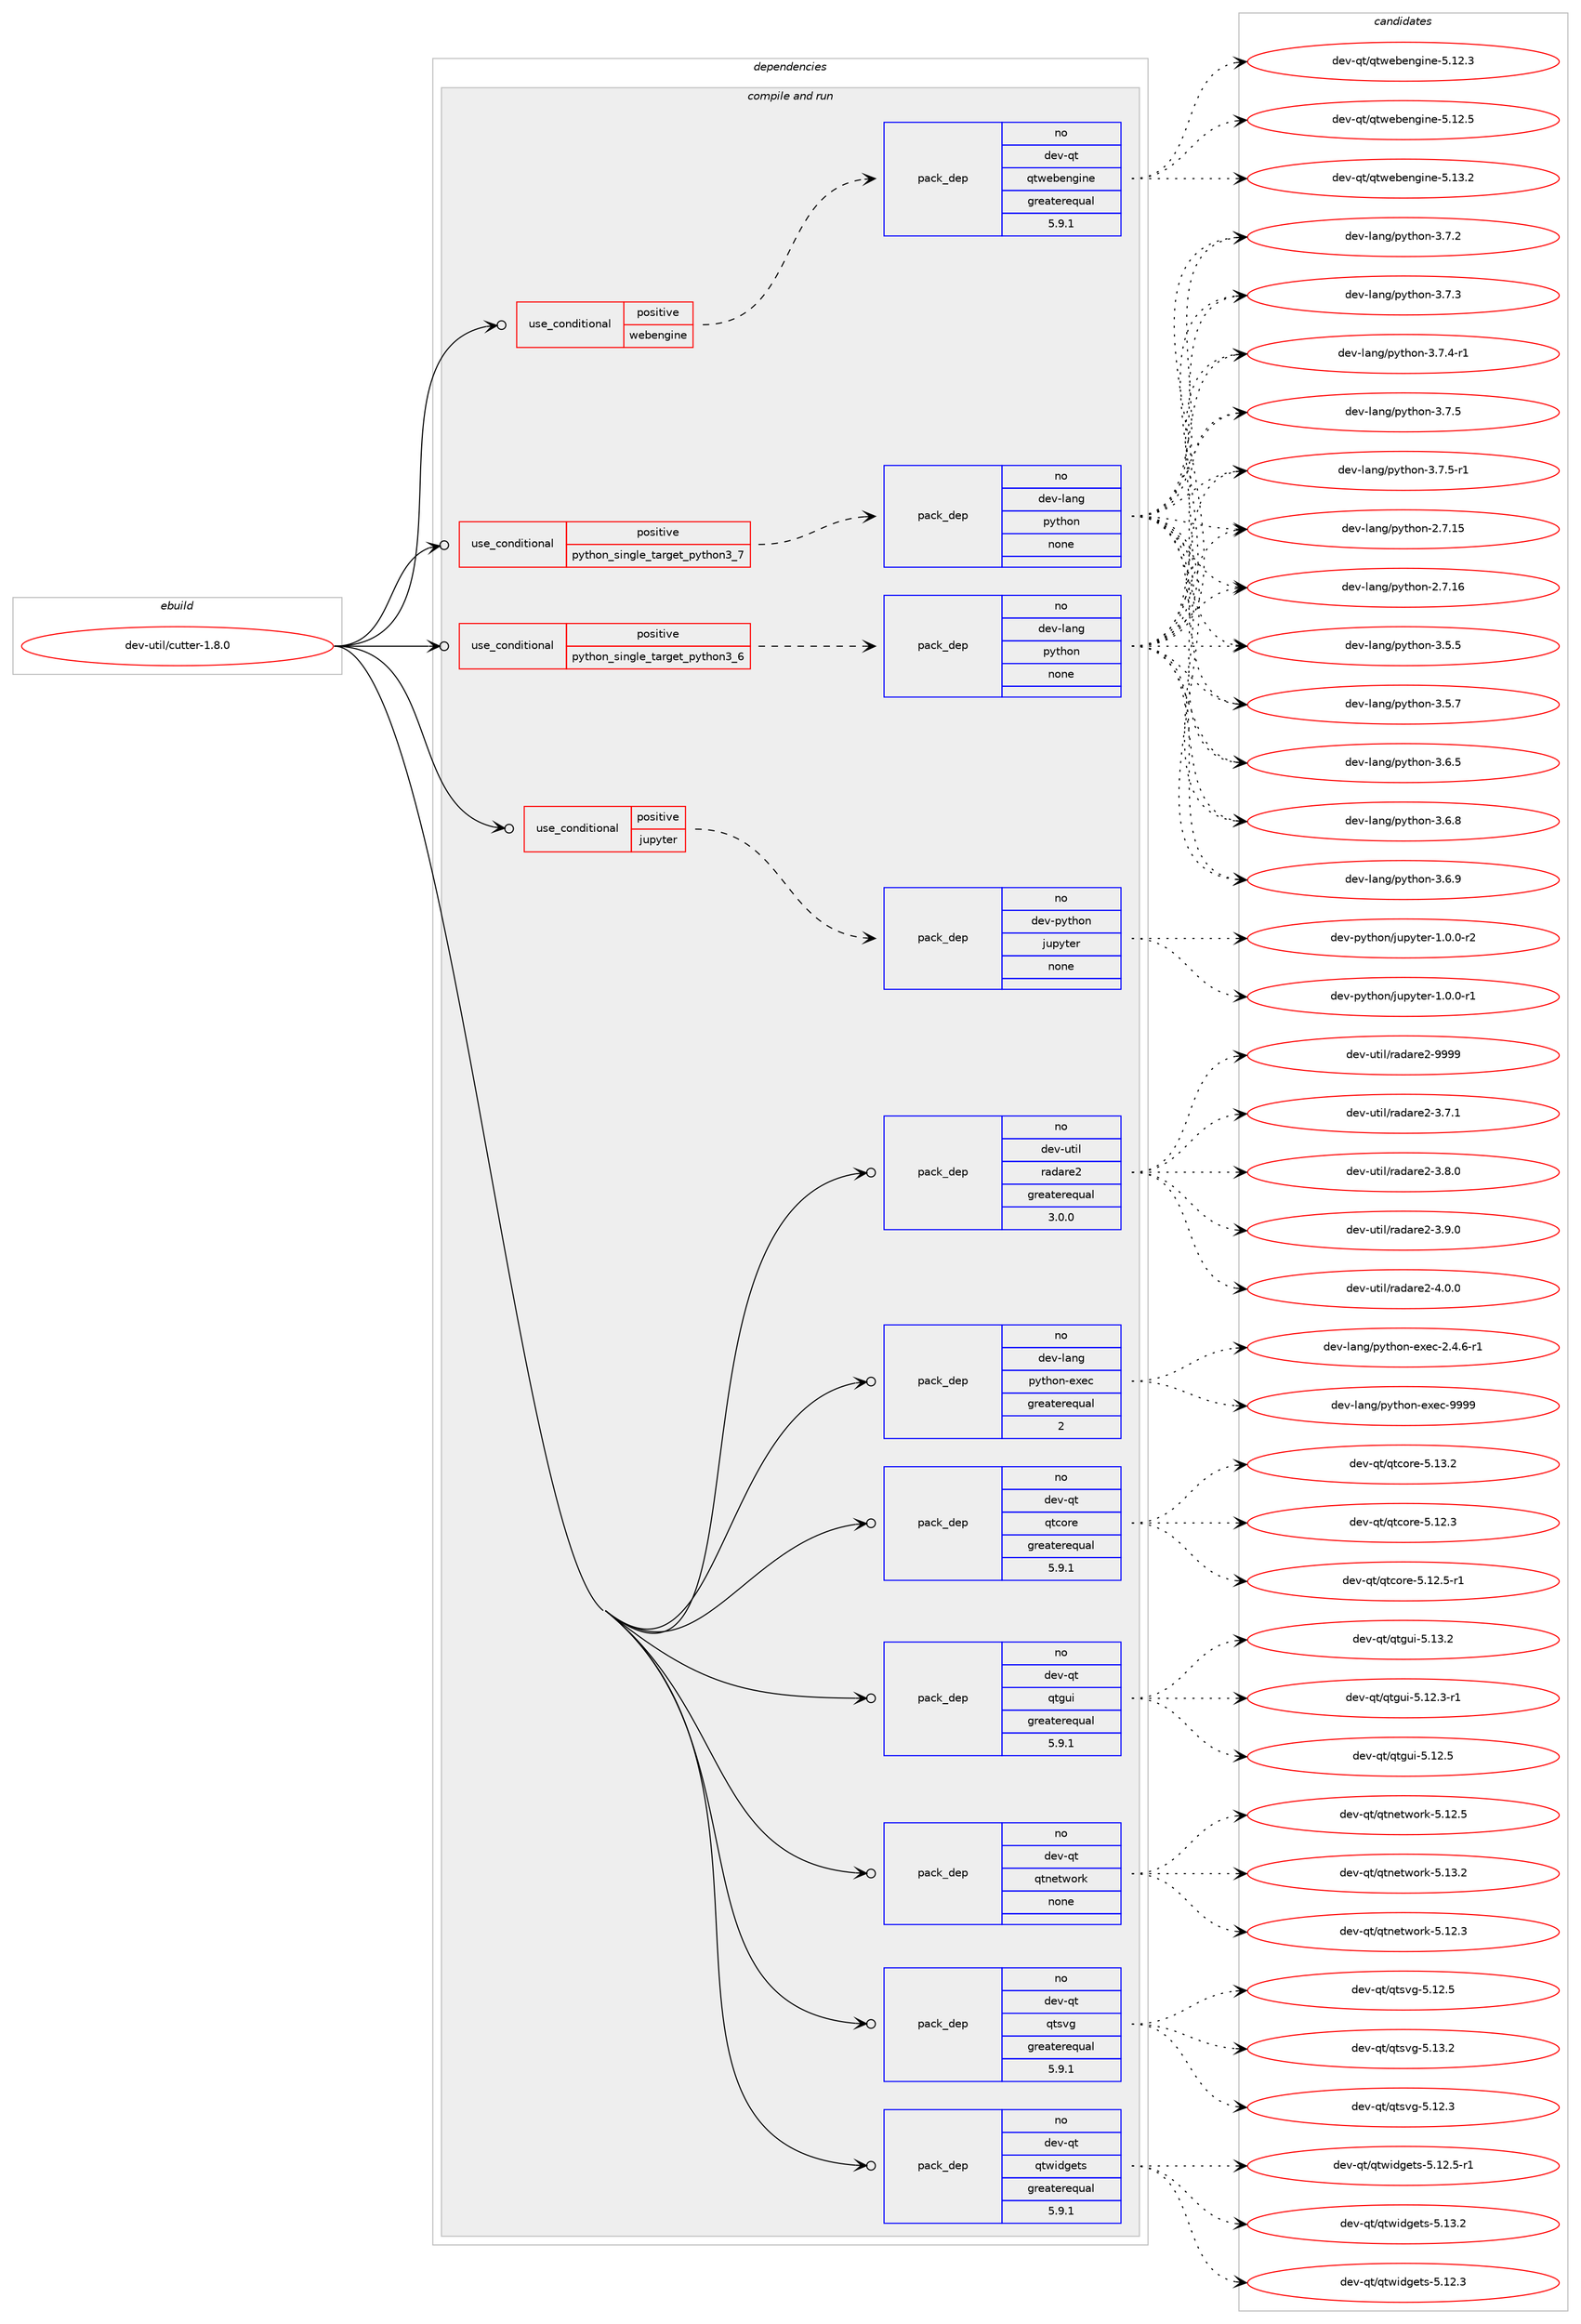 digraph prolog {

# *************
# Graph options
# *************

newrank=true;
concentrate=true;
compound=true;
graph [rankdir=LR,fontname=Helvetica,fontsize=10,ranksep=1.5];#, ranksep=2.5, nodesep=0.2];
edge  [arrowhead=vee];
node  [fontname=Helvetica,fontsize=10];

# **********
# The ebuild
# **********

subgraph cluster_leftcol {
color=gray;
rank=same;
label=<<i>ebuild</i>>;
id [label="dev-util/cutter-1.8.0", color=red, width=4, href="../dev-util/cutter-1.8.0.svg"];
}

# ****************
# The dependencies
# ****************

subgraph cluster_midcol {
color=gray;
label=<<i>dependencies</i>>;
subgraph cluster_compile {
fillcolor="#eeeeee";
style=filled;
label=<<i>compile</i>>;
}
subgraph cluster_compileandrun {
fillcolor="#eeeeee";
style=filled;
label=<<i>compile and run</i>>;
subgraph cond182393 {
dependency727976 [label=<<TABLE BORDER="0" CELLBORDER="1" CELLSPACING="0" CELLPADDING="4"><TR><TD ROWSPAN="3" CELLPADDING="10">use_conditional</TD></TR><TR><TD>positive</TD></TR><TR><TD>jupyter</TD></TR></TABLE>>, shape=none, color=red];
subgraph pack533457 {
dependency727977 [label=<<TABLE BORDER="0" CELLBORDER="1" CELLSPACING="0" CELLPADDING="4" WIDTH="220"><TR><TD ROWSPAN="6" CELLPADDING="30">pack_dep</TD></TR><TR><TD WIDTH="110">no</TD></TR><TR><TD>dev-python</TD></TR><TR><TD>jupyter</TD></TR><TR><TD>none</TD></TR><TR><TD></TD></TR></TABLE>>, shape=none, color=blue];
}
dependency727976:e -> dependency727977:w [weight=20,style="dashed",arrowhead="vee"];
}
id:e -> dependency727976:w [weight=20,style="solid",arrowhead="odotvee"];
subgraph cond182394 {
dependency727978 [label=<<TABLE BORDER="0" CELLBORDER="1" CELLSPACING="0" CELLPADDING="4"><TR><TD ROWSPAN="3" CELLPADDING="10">use_conditional</TD></TR><TR><TD>positive</TD></TR><TR><TD>python_single_target_python3_6</TD></TR></TABLE>>, shape=none, color=red];
subgraph pack533458 {
dependency727979 [label=<<TABLE BORDER="0" CELLBORDER="1" CELLSPACING="0" CELLPADDING="4" WIDTH="220"><TR><TD ROWSPAN="6" CELLPADDING="30">pack_dep</TD></TR><TR><TD WIDTH="110">no</TD></TR><TR><TD>dev-lang</TD></TR><TR><TD>python</TD></TR><TR><TD>none</TD></TR><TR><TD></TD></TR></TABLE>>, shape=none, color=blue];
}
dependency727978:e -> dependency727979:w [weight=20,style="dashed",arrowhead="vee"];
}
id:e -> dependency727978:w [weight=20,style="solid",arrowhead="odotvee"];
subgraph cond182395 {
dependency727980 [label=<<TABLE BORDER="0" CELLBORDER="1" CELLSPACING="0" CELLPADDING="4"><TR><TD ROWSPAN="3" CELLPADDING="10">use_conditional</TD></TR><TR><TD>positive</TD></TR><TR><TD>python_single_target_python3_7</TD></TR></TABLE>>, shape=none, color=red];
subgraph pack533459 {
dependency727981 [label=<<TABLE BORDER="0" CELLBORDER="1" CELLSPACING="0" CELLPADDING="4" WIDTH="220"><TR><TD ROWSPAN="6" CELLPADDING="30">pack_dep</TD></TR><TR><TD WIDTH="110">no</TD></TR><TR><TD>dev-lang</TD></TR><TR><TD>python</TD></TR><TR><TD>none</TD></TR><TR><TD></TD></TR></TABLE>>, shape=none, color=blue];
}
dependency727980:e -> dependency727981:w [weight=20,style="dashed",arrowhead="vee"];
}
id:e -> dependency727980:w [weight=20,style="solid",arrowhead="odotvee"];
subgraph cond182396 {
dependency727982 [label=<<TABLE BORDER="0" CELLBORDER="1" CELLSPACING="0" CELLPADDING="4"><TR><TD ROWSPAN="3" CELLPADDING="10">use_conditional</TD></TR><TR><TD>positive</TD></TR><TR><TD>webengine</TD></TR></TABLE>>, shape=none, color=red];
subgraph pack533460 {
dependency727983 [label=<<TABLE BORDER="0" CELLBORDER="1" CELLSPACING="0" CELLPADDING="4" WIDTH="220"><TR><TD ROWSPAN="6" CELLPADDING="30">pack_dep</TD></TR><TR><TD WIDTH="110">no</TD></TR><TR><TD>dev-qt</TD></TR><TR><TD>qtwebengine</TD></TR><TR><TD>greaterequal</TD></TR><TR><TD>5.9.1</TD></TR></TABLE>>, shape=none, color=blue];
}
dependency727982:e -> dependency727983:w [weight=20,style="dashed",arrowhead="vee"];
}
id:e -> dependency727982:w [weight=20,style="solid",arrowhead="odotvee"];
subgraph pack533461 {
dependency727984 [label=<<TABLE BORDER="0" CELLBORDER="1" CELLSPACING="0" CELLPADDING="4" WIDTH="220"><TR><TD ROWSPAN="6" CELLPADDING="30">pack_dep</TD></TR><TR><TD WIDTH="110">no</TD></TR><TR><TD>dev-lang</TD></TR><TR><TD>python-exec</TD></TR><TR><TD>greaterequal</TD></TR><TR><TD>2</TD></TR></TABLE>>, shape=none, color=blue];
}
id:e -> dependency727984:w [weight=20,style="solid",arrowhead="odotvee"];
subgraph pack533462 {
dependency727985 [label=<<TABLE BORDER="0" CELLBORDER="1" CELLSPACING="0" CELLPADDING="4" WIDTH="220"><TR><TD ROWSPAN="6" CELLPADDING="30">pack_dep</TD></TR><TR><TD WIDTH="110">no</TD></TR><TR><TD>dev-qt</TD></TR><TR><TD>qtcore</TD></TR><TR><TD>greaterequal</TD></TR><TR><TD>5.9.1</TD></TR></TABLE>>, shape=none, color=blue];
}
id:e -> dependency727985:w [weight=20,style="solid",arrowhead="odotvee"];
subgraph pack533463 {
dependency727986 [label=<<TABLE BORDER="0" CELLBORDER="1" CELLSPACING="0" CELLPADDING="4" WIDTH="220"><TR><TD ROWSPAN="6" CELLPADDING="30">pack_dep</TD></TR><TR><TD WIDTH="110">no</TD></TR><TR><TD>dev-qt</TD></TR><TR><TD>qtgui</TD></TR><TR><TD>greaterequal</TD></TR><TR><TD>5.9.1</TD></TR></TABLE>>, shape=none, color=blue];
}
id:e -> dependency727986:w [weight=20,style="solid",arrowhead="odotvee"];
subgraph pack533464 {
dependency727987 [label=<<TABLE BORDER="0" CELLBORDER="1" CELLSPACING="0" CELLPADDING="4" WIDTH="220"><TR><TD ROWSPAN="6" CELLPADDING="30">pack_dep</TD></TR><TR><TD WIDTH="110">no</TD></TR><TR><TD>dev-qt</TD></TR><TR><TD>qtnetwork</TD></TR><TR><TD>none</TD></TR><TR><TD></TD></TR></TABLE>>, shape=none, color=blue];
}
id:e -> dependency727987:w [weight=20,style="solid",arrowhead="odotvee"];
subgraph pack533465 {
dependency727988 [label=<<TABLE BORDER="0" CELLBORDER="1" CELLSPACING="0" CELLPADDING="4" WIDTH="220"><TR><TD ROWSPAN="6" CELLPADDING="30">pack_dep</TD></TR><TR><TD WIDTH="110">no</TD></TR><TR><TD>dev-qt</TD></TR><TR><TD>qtsvg</TD></TR><TR><TD>greaterequal</TD></TR><TR><TD>5.9.1</TD></TR></TABLE>>, shape=none, color=blue];
}
id:e -> dependency727988:w [weight=20,style="solid",arrowhead="odotvee"];
subgraph pack533466 {
dependency727989 [label=<<TABLE BORDER="0" CELLBORDER="1" CELLSPACING="0" CELLPADDING="4" WIDTH="220"><TR><TD ROWSPAN="6" CELLPADDING="30">pack_dep</TD></TR><TR><TD WIDTH="110">no</TD></TR><TR><TD>dev-qt</TD></TR><TR><TD>qtwidgets</TD></TR><TR><TD>greaterequal</TD></TR><TR><TD>5.9.1</TD></TR></TABLE>>, shape=none, color=blue];
}
id:e -> dependency727989:w [weight=20,style="solid",arrowhead="odotvee"];
subgraph pack533467 {
dependency727990 [label=<<TABLE BORDER="0" CELLBORDER="1" CELLSPACING="0" CELLPADDING="4" WIDTH="220"><TR><TD ROWSPAN="6" CELLPADDING="30">pack_dep</TD></TR><TR><TD WIDTH="110">no</TD></TR><TR><TD>dev-util</TD></TR><TR><TD>radare2</TD></TR><TR><TD>greaterequal</TD></TR><TR><TD>3.0.0</TD></TR></TABLE>>, shape=none, color=blue];
}
id:e -> dependency727990:w [weight=20,style="solid",arrowhead="odotvee"];
}
subgraph cluster_run {
fillcolor="#eeeeee";
style=filled;
label=<<i>run</i>>;
}
}

# **************
# The candidates
# **************

subgraph cluster_choices {
rank=same;
color=gray;
label=<<i>candidates</i>>;

subgraph choice533457 {
color=black;
nodesep=1;
choice10010111845112121116104111110471061171121211161011144549464846484511449 [label="dev-python/jupyter-1.0.0-r1", color=red, width=4,href="../dev-python/jupyter-1.0.0-r1.svg"];
choice10010111845112121116104111110471061171121211161011144549464846484511450 [label="dev-python/jupyter-1.0.0-r2", color=red, width=4,href="../dev-python/jupyter-1.0.0-r2.svg"];
dependency727977:e -> choice10010111845112121116104111110471061171121211161011144549464846484511449:w [style=dotted,weight="100"];
dependency727977:e -> choice10010111845112121116104111110471061171121211161011144549464846484511450:w [style=dotted,weight="100"];
}
subgraph choice533458 {
color=black;
nodesep=1;
choice10010111845108971101034711212111610411111045504655464953 [label="dev-lang/python-2.7.15", color=red, width=4,href="../dev-lang/python-2.7.15.svg"];
choice10010111845108971101034711212111610411111045504655464954 [label="dev-lang/python-2.7.16", color=red, width=4,href="../dev-lang/python-2.7.16.svg"];
choice100101118451089711010347112121116104111110455146534653 [label="dev-lang/python-3.5.5", color=red, width=4,href="../dev-lang/python-3.5.5.svg"];
choice100101118451089711010347112121116104111110455146534655 [label="dev-lang/python-3.5.7", color=red, width=4,href="../dev-lang/python-3.5.7.svg"];
choice100101118451089711010347112121116104111110455146544653 [label="dev-lang/python-3.6.5", color=red, width=4,href="../dev-lang/python-3.6.5.svg"];
choice100101118451089711010347112121116104111110455146544656 [label="dev-lang/python-3.6.8", color=red, width=4,href="../dev-lang/python-3.6.8.svg"];
choice100101118451089711010347112121116104111110455146544657 [label="dev-lang/python-3.6.9", color=red, width=4,href="../dev-lang/python-3.6.9.svg"];
choice100101118451089711010347112121116104111110455146554650 [label="dev-lang/python-3.7.2", color=red, width=4,href="../dev-lang/python-3.7.2.svg"];
choice100101118451089711010347112121116104111110455146554651 [label="dev-lang/python-3.7.3", color=red, width=4,href="../dev-lang/python-3.7.3.svg"];
choice1001011184510897110103471121211161041111104551465546524511449 [label="dev-lang/python-3.7.4-r1", color=red, width=4,href="../dev-lang/python-3.7.4-r1.svg"];
choice100101118451089711010347112121116104111110455146554653 [label="dev-lang/python-3.7.5", color=red, width=4,href="../dev-lang/python-3.7.5.svg"];
choice1001011184510897110103471121211161041111104551465546534511449 [label="dev-lang/python-3.7.5-r1", color=red, width=4,href="../dev-lang/python-3.7.5-r1.svg"];
dependency727979:e -> choice10010111845108971101034711212111610411111045504655464953:w [style=dotted,weight="100"];
dependency727979:e -> choice10010111845108971101034711212111610411111045504655464954:w [style=dotted,weight="100"];
dependency727979:e -> choice100101118451089711010347112121116104111110455146534653:w [style=dotted,weight="100"];
dependency727979:e -> choice100101118451089711010347112121116104111110455146534655:w [style=dotted,weight="100"];
dependency727979:e -> choice100101118451089711010347112121116104111110455146544653:w [style=dotted,weight="100"];
dependency727979:e -> choice100101118451089711010347112121116104111110455146544656:w [style=dotted,weight="100"];
dependency727979:e -> choice100101118451089711010347112121116104111110455146544657:w [style=dotted,weight="100"];
dependency727979:e -> choice100101118451089711010347112121116104111110455146554650:w [style=dotted,weight="100"];
dependency727979:e -> choice100101118451089711010347112121116104111110455146554651:w [style=dotted,weight="100"];
dependency727979:e -> choice1001011184510897110103471121211161041111104551465546524511449:w [style=dotted,weight="100"];
dependency727979:e -> choice100101118451089711010347112121116104111110455146554653:w [style=dotted,weight="100"];
dependency727979:e -> choice1001011184510897110103471121211161041111104551465546534511449:w [style=dotted,weight="100"];
}
subgraph choice533459 {
color=black;
nodesep=1;
choice10010111845108971101034711212111610411111045504655464953 [label="dev-lang/python-2.7.15", color=red, width=4,href="../dev-lang/python-2.7.15.svg"];
choice10010111845108971101034711212111610411111045504655464954 [label="dev-lang/python-2.7.16", color=red, width=4,href="../dev-lang/python-2.7.16.svg"];
choice100101118451089711010347112121116104111110455146534653 [label="dev-lang/python-3.5.5", color=red, width=4,href="../dev-lang/python-3.5.5.svg"];
choice100101118451089711010347112121116104111110455146534655 [label="dev-lang/python-3.5.7", color=red, width=4,href="../dev-lang/python-3.5.7.svg"];
choice100101118451089711010347112121116104111110455146544653 [label="dev-lang/python-3.6.5", color=red, width=4,href="../dev-lang/python-3.6.5.svg"];
choice100101118451089711010347112121116104111110455146544656 [label="dev-lang/python-3.6.8", color=red, width=4,href="../dev-lang/python-3.6.8.svg"];
choice100101118451089711010347112121116104111110455146544657 [label="dev-lang/python-3.6.9", color=red, width=4,href="../dev-lang/python-3.6.9.svg"];
choice100101118451089711010347112121116104111110455146554650 [label="dev-lang/python-3.7.2", color=red, width=4,href="../dev-lang/python-3.7.2.svg"];
choice100101118451089711010347112121116104111110455146554651 [label="dev-lang/python-3.7.3", color=red, width=4,href="../dev-lang/python-3.7.3.svg"];
choice1001011184510897110103471121211161041111104551465546524511449 [label="dev-lang/python-3.7.4-r1", color=red, width=4,href="../dev-lang/python-3.7.4-r1.svg"];
choice100101118451089711010347112121116104111110455146554653 [label="dev-lang/python-3.7.5", color=red, width=4,href="../dev-lang/python-3.7.5.svg"];
choice1001011184510897110103471121211161041111104551465546534511449 [label="dev-lang/python-3.7.5-r1", color=red, width=4,href="../dev-lang/python-3.7.5-r1.svg"];
dependency727981:e -> choice10010111845108971101034711212111610411111045504655464953:w [style=dotted,weight="100"];
dependency727981:e -> choice10010111845108971101034711212111610411111045504655464954:w [style=dotted,weight="100"];
dependency727981:e -> choice100101118451089711010347112121116104111110455146534653:w [style=dotted,weight="100"];
dependency727981:e -> choice100101118451089711010347112121116104111110455146534655:w [style=dotted,weight="100"];
dependency727981:e -> choice100101118451089711010347112121116104111110455146544653:w [style=dotted,weight="100"];
dependency727981:e -> choice100101118451089711010347112121116104111110455146544656:w [style=dotted,weight="100"];
dependency727981:e -> choice100101118451089711010347112121116104111110455146544657:w [style=dotted,weight="100"];
dependency727981:e -> choice100101118451089711010347112121116104111110455146554650:w [style=dotted,weight="100"];
dependency727981:e -> choice100101118451089711010347112121116104111110455146554651:w [style=dotted,weight="100"];
dependency727981:e -> choice1001011184510897110103471121211161041111104551465546524511449:w [style=dotted,weight="100"];
dependency727981:e -> choice100101118451089711010347112121116104111110455146554653:w [style=dotted,weight="100"];
dependency727981:e -> choice1001011184510897110103471121211161041111104551465546534511449:w [style=dotted,weight="100"];
}
subgraph choice533460 {
color=black;
nodesep=1;
choice10010111845113116471131161191019810111010310511010145534649504651 [label="dev-qt/qtwebengine-5.12.3", color=red, width=4,href="../dev-qt/qtwebengine-5.12.3.svg"];
choice10010111845113116471131161191019810111010310511010145534649504653 [label="dev-qt/qtwebengine-5.12.5", color=red, width=4,href="../dev-qt/qtwebengine-5.12.5.svg"];
choice10010111845113116471131161191019810111010310511010145534649514650 [label="dev-qt/qtwebengine-5.13.2", color=red, width=4,href="../dev-qt/qtwebengine-5.13.2.svg"];
dependency727983:e -> choice10010111845113116471131161191019810111010310511010145534649504651:w [style=dotted,weight="100"];
dependency727983:e -> choice10010111845113116471131161191019810111010310511010145534649504653:w [style=dotted,weight="100"];
dependency727983:e -> choice10010111845113116471131161191019810111010310511010145534649514650:w [style=dotted,weight="100"];
}
subgraph choice533461 {
color=black;
nodesep=1;
choice10010111845108971101034711212111610411111045101120101994550465246544511449 [label="dev-lang/python-exec-2.4.6-r1", color=red, width=4,href="../dev-lang/python-exec-2.4.6-r1.svg"];
choice10010111845108971101034711212111610411111045101120101994557575757 [label="dev-lang/python-exec-9999", color=red, width=4,href="../dev-lang/python-exec-9999.svg"];
dependency727984:e -> choice10010111845108971101034711212111610411111045101120101994550465246544511449:w [style=dotted,weight="100"];
dependency727984:e -> choice10010111845108971101034711212111610411111045101120101994557575757:w [style=dotted,weight="100"];
}
subgraph choice533462 {
color=black;
nodesep=1;
choice10010111845113116471131169911111410145534649504651 [label="dev-qt/qtcore-5.12.3", color=red, width=4,href="../dev-qt/qtcore-5.12.3.svg"];
choice100101118451131164711311699111114101455346495046534511449 [label="dev-qt/qtcore-5.12.5-r1", color=red, width=4,href="../dev-qt/qtcore-5.12.5-r1.svg"];
choice10010111845113116471131169911111410145534649514650 [label="dev-qt/qtcore-5.13.2", color=red, width=4,href="../dev-qt/qtcore-5.13.2.svg"];
dependency727985:e -> choice10010111845113116471131169911111410145534649504651:w [style=dotted,weight="100"];
dependency727985:e -> choice100101118451131164711311699111114101455346495046534511449:w [style=dotted,weight="100"];
dependency727985:e -> choice10010111845113116471131169911111410145534649514650:w [style=dotted,weight="100"];
}
subgraph choice533463 {
color=black;
nodesep=1;
choice1001011184511311647113116103117105455346495046514511449 [label="dev-qt/qtgui-5.12.3-r1", color=red, width=4,href="../dev-qt/qtgui-5.12.3-r1.svg"];
choice100101118451131164711311610311710545534649504653 [label="dev-qt/qtgui-5.12.5", color=red, width=4,href="../dev-qt/qtgui-5.12.5.svg"];
choice100101118451131164711311610311710545534649514650 [label="dev-qt/qtgui-5.13.2", color=red, width=4,href="../dev-qt/qtgui-5.13.2.svg"];
dependency727986:e -> choice1001011184511311647113116103117105455346495046514511449:w [style=dotted,weight="100"];
dependency727986:e -> choice100101118451131164711311610311710545534649504653:w [style=dotted,weight="100"];
dependency727986:e -> choice100101118451131164711311610311710545534649514650:w [style=dotted,weight="100"];
}
subgraph choice533464 {
color=black;
nodesep=1;
choice100101118451131164711311611010111611911111410745534649504651 [label="dev-qt/qtnetwork-5.12.3", color=red, width=4,href="../dev-qt/qtnetwork-5.12.3.svg"];
choice100101118451131164711311611010111611911111410745534649504653 [label="dev-qt/qtnetwork-5.12.5", color=red, width=4,href="../dev-qt/qtnetwork-5.12.5.svg"];
choice100101118451131164711311611010111611911111410745534649514650 [label="dev-qt/qtnetwork-5.13.2", color=red, width=4,href="../dev-qt/qtnetwork-5.13.2.svg"];
dependency727987:e -> choice100101118451131164711311611010111611911111410745534649504651:w [style=dotted,weight="100"];
dependency727987:e -> choice100101118451131164711311611010111611911111410745534649504653:w [style=dotted,weight="100"];
dependency727987:e -> choice100101118451131164711311611010111611911111410745534649514650:w [style=dotted,weight="100"];
}
subgraph choice533465 {
color=black;
nodesep=1;
choice100101118451131164711311611511810345534649504651 [label="dev-qt/qtsvg-5.12.3", color=red, width=4,href="../dev-qt/qtsvg-5.12.3.svg"];
choice100101118451131164711311611511810345534649504653 [label="dev-qt/qtsvg-5.12.5", color=red, width=4,href="../dev-qt/qtsvg-5.12.5.svg"];
choice100101118451131164711311611511810345534649514650 [label="dev-qt/qtsvg-5.13.2", color=red, width=4,href="../dev-qt/qtsvg-5.13.2.svg"];
dependency727988:e -> choice100101118451131164711311611511810345534649504651:w [style=dotted,weight="100"];
dependency727988:e -> choice100101118451131164711311611511810345534649504653:w [style=dotted,weight="100"];
dependency727988:e -> choice100101118451131164711311611511810345534649514650:w [style=dotted,weight="100"];
}
subgraph choice533466 {
color=black;
nodesep=1;
choice100101118451131164711311611910510010310111611545534649504651 [label="dev-qt/qtwidgets-5.12.3", color=red, width=4,href="../dev-qt/qtwidgets-5.12.3.svg"];
choice1001011184511311647113116119105100103101116115455346495046534511449 [label="dev-qt/qtwidgets-5.12.5-r1", color=red, width=4,href="../dev-qt/qtwidgets-5.12.5-r1.svg"];
choice100101118451131164711311611910510010310111611545534649514650 [label="dev-qt/qtwidgets-5.13.2", color=red, width=4,href="../dev-qt/qtwidgets-5.13.2.svg"];
dependency727989:e -> choice100101118451131164711311611910510010310111611545534649504651:w [style=dotted,weight="100"];
dependency727989:e -> choice1001011184511311647113116119105100103101116115455346495046534511449:w [style=dotted,weight="100"];
dependency727989:e -> choice100101118451131164711311611910510010310111611545534649514650:w [style=dotted,weight="100"];
}
subgraph choice533467 {
color=black;
nodesep=1;
choice1001011184511711610510847114971009711410150455146554649 [label="dev-util/radare2-3.7.1", color=red, width=4,href="../dev-util/radare2-3.7.1.svg"];
choice1001011184511711610510847114971009711410150455146564648 [label="dev-util/radare2-3.8.0", color=red, width=4,href="../dev-util/radare2-3.8.0.svg"];
choice1001011184511711610510847114971009711410150455146574648 [label="dev-util/radare2-3.9.0", color=red, width=4,href="../dev-util/radare2-3.9.0.svg"];
choice1001011184511711610510847114971009711410150455246484648 [label="dev-util/radare2-4.0.0", color=red, width=4,href="../dev-util/radare2-4.0.0.svg"];
choice10010111845117116105108471149710097114101504557575757 [label="dev-util/radare2-9999", color=red, width=4,href="../dev-util/radare2-9999.svg"];
dependency727990:e -> choice1001011184511711610510847114971009711410150455146554649:w [style=dotted,weight="100"];
dependency727990:e -> choice1001011184511711610510847114971009711410150455146564648:w [style=dotted,weight="100"];
dependency727990:e -> choice1001011184511711610510847114971009711410150455146574648:w [style=dotted,weight="100"];
dependency727990:e -> choice1001011184511711610510847114971009711410150455246484648:w [style=dotted,weight="100"];
dependency727990:e -> choice10010111845117116105108471149710097114101504557575757:w [style=dotted,weight="100"];
}
}

}
